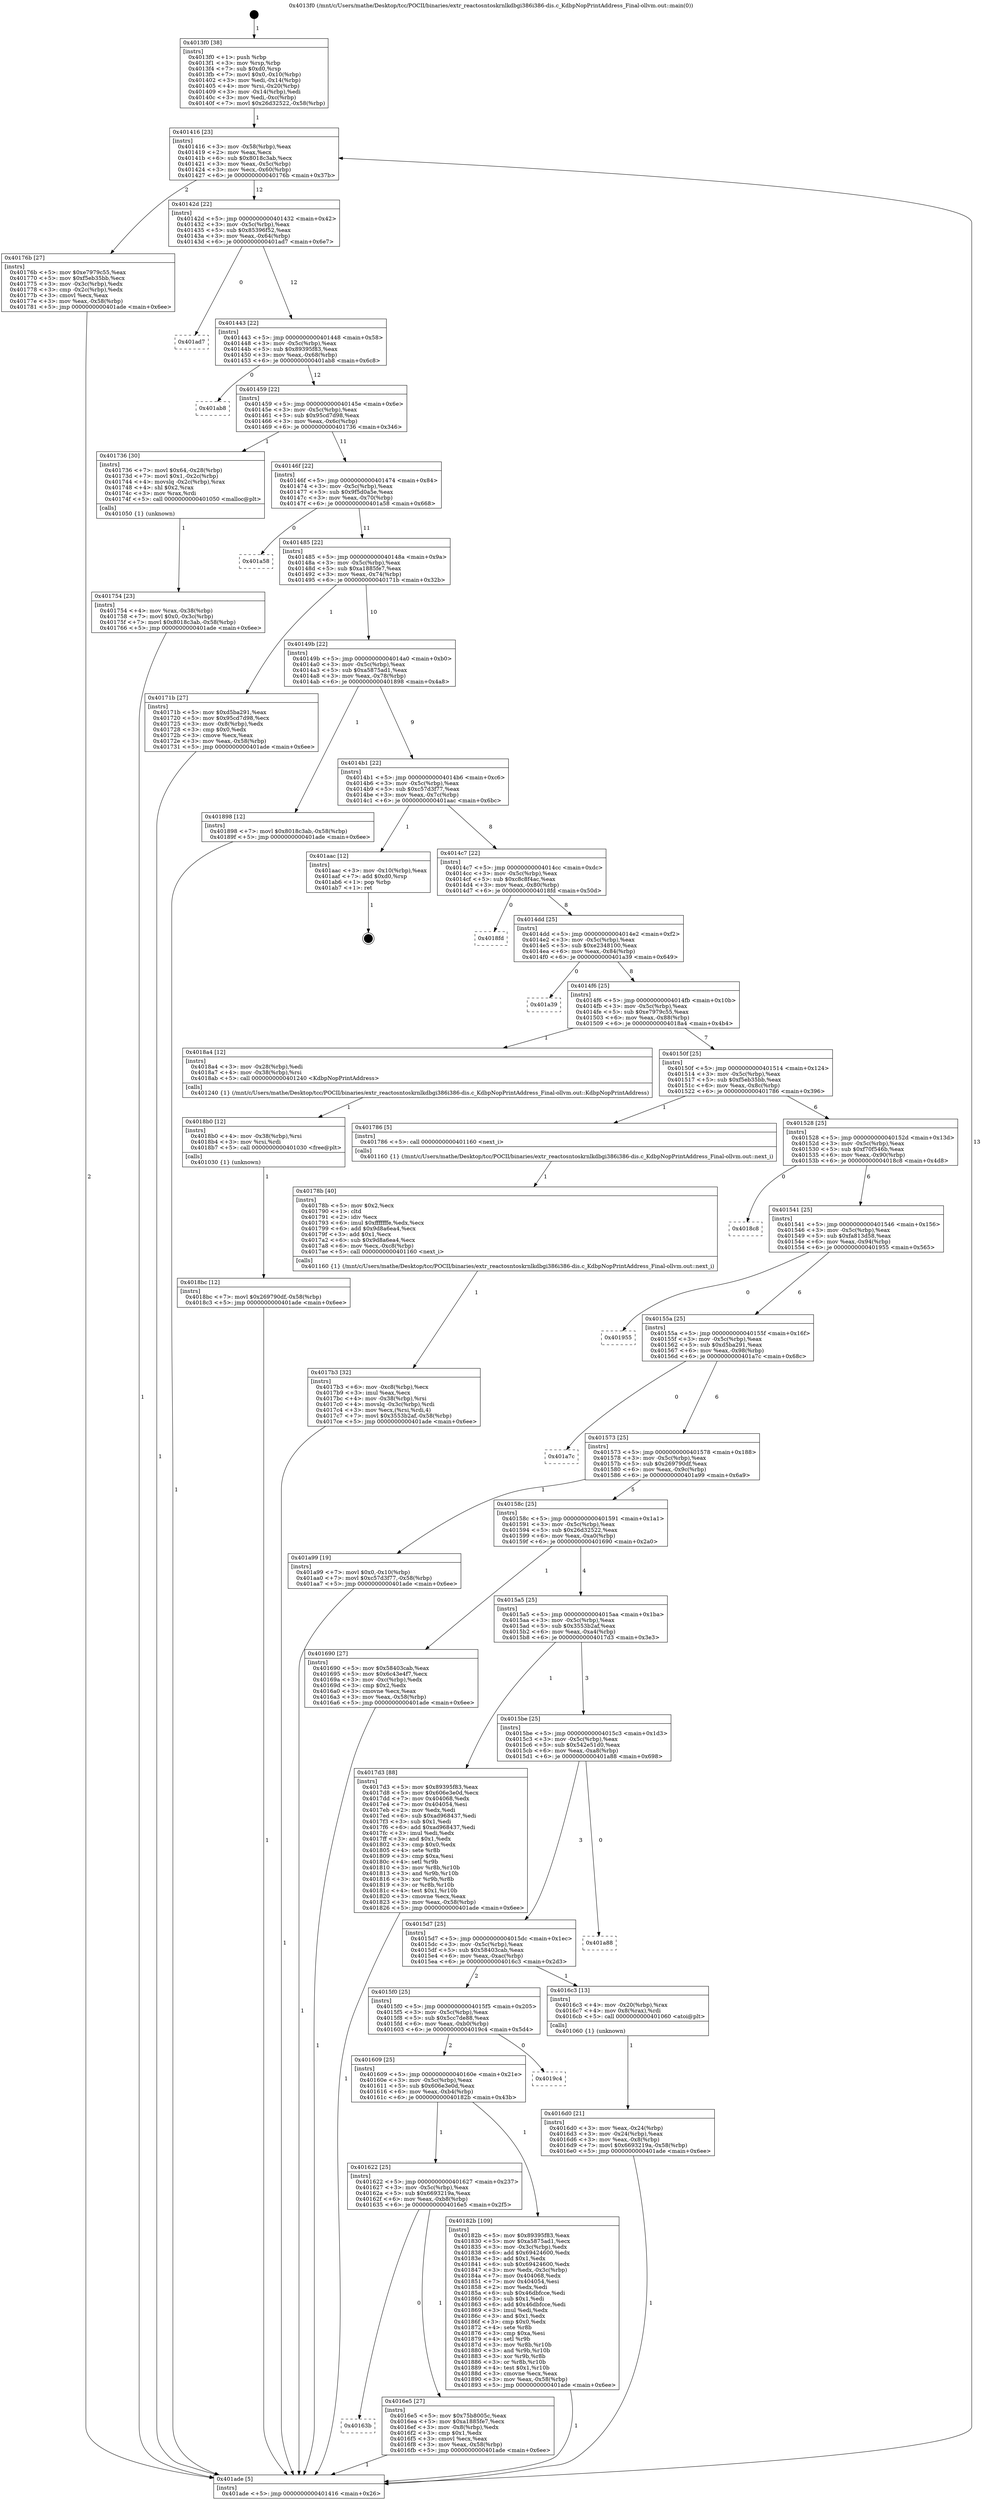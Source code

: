 digraph "0x4013f0" {
  label = "0x4013f0 (/mnt/c/Users/mathe/Desktop/tcc/POCII/binaries/extr_reactosntoskrnlkdbgi386i386-dis.c_KdbpNopPrintAddress_Final-ollvm.out::main(0))"
  labelloc = "t"
  node[shape=record]

  Entry [label="",width=0.3,height=0.3,shape=circle,fillcolor=black,style=filled]
  "0x401416" [label="{
     0x401416 [23]\l
     | [instrs]\l
     &nbsp;&nbsp;0x401416 \<+3\>: mov -0x58(%rbp),%eax\l
     &nbsp;&nbsp;0x401419 \<+2\>: mov %eax,%ecx\l
     &nbsp;&nbsp;0x40141b \<+6\>: sub $0x8018c3ab,%ecx\l
     &nbsp;&nbsp;0x401421 \<+3\>: mov %eax,-0x5c(%rbp)\l
     &nbsp;&nbsp;0x401424 \<+3\>: mov %ecx,-0x60(%rbp)\l
     &nbsp;&nbsp;0x401427 \<+6\>: je 000000000040176b \<main+0x37b\>\l
  }"]
  "0x40176b" [label="{
     0x40176b [27]\l
     | [instrs]\l
     &nbsp;&nbsp;0x40176b \<+5\>: mov $0xe7979c55,%eax\l
     &nbsp;&nbsp;0x401770 \<+5\>: mov $0xf5eb35bb,%ecx\l
     &nbsp;&nbsp;0x401775 \<+3\>: mov -0x3c(%rbp),%edx\l
     &nbsp;&nbsp;0x401778 \<+3\>: cmp -0x2c(%rbp),%edx\l
     &nbsp;&nbsp;0x40177b \<+3\>: cmovl %ecx,%eax\l
     &nbsp;&nbsp;0x40177e \<+3\>: mov %eax,-0x58(%rbp)\l
     &nbsp;&nbsp;0x401781 \<+5\>: jmp 0000000000401ade \<main+0x6ee\>\l
  }"]
  "0x40142d" [label="{
     0x40142d [22]\l
     | [instrs]\l
     &nbsp;&nbsp;0x40142d \<+5\>: jmp 0000000000401432 \<main+0x42\>\l
     &nbsp;&nbsp;0x401432 \<+3\>: mov -0x5c(%rbp),%eax\l
     &nbsp;&nbsp;0x401435 \<+5\>: sub $0x85396f52,%eax\l
     &nbsp;&nbsp;0x40143a \<+3\>: mov %eax,-0x64(%rbp)\l
     &nbsp;&nbsp;0x40143d \<+6\>: je 0000000000401ad7 \<main+0x6e7\>\l
  }"]
  Exit [label="",width=0.3,height=0.3,shape=circle,fillcolor=black,style=filled,peripheries=2]
  "0x401ad7" [label="{
     0x401ad7\l
  }", style=dashed]
  "0x401443" [label="{
     0x401443 [22]\l
     | [instrs]\l
     &nbsp;&nbsp;0x401443 \<+5\>: jmp 0000000000401448 \<main+0x58\>\l
     &nbsp;&nbsp;0x401448 \<+3\>: mov -0x5c(%rbp),%eax\l
     &nbsp;&nbsp;0x40144b \<+5\>: sub $0x89395f83,%eax\l
     &nbsp;&nbsp;0x401450 \<+3\>: mov %eax,-0x68(%rbp)\l
     &nbsp;&nbsp;0x401453 \<+6\>: je 0000000000401ab8 \<main+0x6c8\>\l
  }"]
  "0x4018bc" [label="{
     0x4018bc [12]\l
     | [instrs]\l
     &nbsp;&nbsp;0x4018bc \<+7\>: movl $0x269790df,-0x58(%rbp)\l
     &nbsp;&nbsp;0x4018c3 \<+5\>: jmp 0000000000401ade \<main+0x6ee\>\l
  }"]
  "0x401ab8" [label="{
     0x401ab8\l
  }", style=dashed]
  "0x401459" [label="{
     0x401459 [22]\l
     | [instrs]\l
     &nbsp;&nbsp;0x401459 \<+5\>: jmp 000000000040145e \<main+0x6e\>\l
     &nbsp;&nbsp;0x40145e \<+3\>: mov -0x5c(%rbp),%eax\l
     &nbsp;&nbsp;0x401461 \<+5\>: sub $0x95cd7d98,%eax\l
     &nbsp;&nbsp;0x401466 \<+3\>: mov %eax,-0x6c(%rbp)\l
     &nbsp;&nbsp;0x401469 \<+6\>: je 0000000000401736 \<main+0x346\>\l
  }"]
  "0x4018b0" [label="{
     0x4018b0 [12]\l
     | [instrs]\l
     &nbsp;&nbsp;0x4018b0 \<+4\>: mov -0x38(%rbp),%rsi\l
     &nbsp;&nbsp;0x4018b4 \<+3\>: mov %rsi,%rdi\l
     &nbsp;&nbsp;0x4018b7 \<+5\>: call 0000000000401030 \<free@plt\>\l
     | [calls]\l
     &nbsp;&nbsp;0x401030 \{1\} (unknown)\l
  }"]
  "0x401736" [label="{
     0x401736 [30]\l
     | [instrs]\l
     &nbsp;&nbsp;0x401736 \<+7\>: movl $0x64,-0x28(%rbp)\l
     &nbsp;&nbsp;0x40173d \<+7\>: movl $0x1,-0x2c(%rbp)\l
     &nbsp;&nbsp;0x401744 \<+4\>: movslq -0x2c(%rbp),%rax\l
     &nbsp;&nbsp;0x401748 \<+4\>: shl $0x2,%rax\l
     &nbsp;&nbsp;0x40174c \<+3\>: mov %rax,%rdi\l
     &nbsp;&nbsp;0x40174f \<+5\>: call 0000000000401050 \<malloc@plt\>\l
     | [calls]\l
     &nbsp;&nbsp;0x401050 \{1\} (unknown)\l
  }"]
  "0x40146f" [label="{
     0x40146f [22]\l
     | [instrs]\l
     &nbsp;&nbsp;0x40146f \<+5\>: jmp 0000000000401474 \<main+0x84\>\l
     &nbsp;&nbsp;0x401474 \<+3\>: mov -0x5c(%rbp),%eax\l
     &nbsp;&nbsp;0x401477 \<+5\>: sub $0x9f5d0a5e,%eax\l
     &nbsp;&nbsp;0x40147c \<+3\>: mov %eax,-0x70(%rbp)\l
     &nbsp;&nbsp;0x40147f \<+6\>: je 0000000000401a58 \<main+0x668\>\l
  }"]
  "0x4017b3" [label="{
     0x4017b3 [32]\l
     | [instrs]\l
     &nbsp;&nbsp;0x4017b3 \<+6\>: mov -0xc8(%rbp),%ecx\l
     &nbsp;&nbsp;0x4017b9 \<+3\>: imul %eax,%ecx\l
     &nbsp;&nbsp;0x4017bc \<+4\>: mov -0x38(%rbp),%rsi\l
     &nbsp;&nbsp;0x4017c0 \<+4\>: movslq -0x3c(%rbp),%rdi\l
     &nbsp;&nbsp;0x4017c4 \<+3\>: mov %ecx,(%rsi,%rdi,4)\l
     &nbsp;&nbsp;0x4017c7 \<+7\>: movl $0x3553b2af,-0x58(%rbp)\l
     &nbsp;&nbsp;0x4017ce \<+5\>: jmp 0000000000401ade \<main+0x6ee\>\l
  }"]
  "0x401a58" [label="{
     0x401a58\l
  }", style=dashed]
  "0x401485" [label="{
     0x401485 [22]\l
     | [instrs]\l
     &nbsp;&nbsp;0x401485 \<+5\>: jmp 000000000040148a \<main+0x9a\>\l
     &nbsp;&nbsp;0x40148a \<+3\>: mov -0x5c(%rbp),%eax\l
     &nbsp;&nbsp;0x40148d \<+5\>: sub $0xa1885fe7,%eax\l
     &nbsp;&nbsp;0x401492 \<+3\>: mov %eax,-0x74(%rbp)\l
     &nbsp;&nbsp;0x401495 \<+6\>: je 000000000040171b \<main+0x32b\>\l
  }"]
  "0x40178b" [label="{
     0x40178b [40]\l
     | [instrs]\l
     &nbsp;&nbsp;0x40178b \<+5\>: mov $0x2,%ecx\l
     &nbsp;&nbsp;0x401790 \<+1\>: cltd\l
     &nbsp;&nbsp;0x401791 \<+2\>: idiv %ecx\l
     &nbsp;&nbsp;0x401793 \<+6\>: imul $0xfffffffe,%edx,%ecx\l
     &nbsp;&nbsp;0x401799 \<+6\>: add $0x9d8a6ea4,%ecx\l
     &nbsp;&nbsp;0x40179f \<+3\>: add $0x1,%ecx\l
     &nbsp;&nbsp;0x4017a2 \<+6\>: sub $0x9d8a6ea4,%ecx\l
     &nbsp;&nbsp;0x4017a8 \<+6\>: mov %ecx,-0xc8(%rbp)\l
     &nbsp;&nbsp;0x4017ae \<+5\>: call 0000000000401160 \<next_i\>\l
     | [calls]\l
     &nbsp;&nbsp;0x401160 \{1\} (/mnt/c/Users/mathe/Desktop/tcc/POCII/binaries/extr_reactosntoskrnlkdbgi386i386-dis.c_KdbpNopPrintAddress_Final-ollvm.out::next_i)\l
  }"]
  "0x40171b" [label="{
     0x40171b [27]\l
     | [instrs]\l
     &nbsp;&nbsp;0x40171b \<+5\>: mov $0xd5ba291,%eax\l
     &nbsp;&nbsp;0x401720 \<+5\>: mov $0x95cd7d98,%ecx\l
     &nbsp;&nbsp;0x401725 \<+3\>: mov -0x8(%rbp),%edx\l
     &nbsp;&nbsp;0x401728 \<+3\>: cmp $0x0,%edx\l
     &nbsp;&nbsp;0x40172b \<+3\>: cmove %ecx,%eax\l
     &nbsp;&nbsp;0x40172e \<+3\>: mov %eax,-0x58(%rbp)\l
     &nbsp;&nbsp;0x401731 \<+5\>: jmp 0000000000401ade \<main+0x6ee\>\l
  }"]
  "0x40149b" [label="{
     0x40149b [22]\l
     | [instrs]\l
     &nbsp;&nbsp;0x40149b \<+5\>: jmp 00000000004014a0 \<main+0xb0\>\l
     &nbsp;&nbsp;0x4014a0 \<+3\>: mov -0x5c(%rbp),%eax\l
     &nbsp;&nbsp;0x4014a3 \<+5\>: sub $0xa5875ad1,%eax\l
     &nbsp;&nbsp;0x4014a8 \<+3\>: mov %eax,-0x78(%rbp)\l
     &nbsp;&nbsp;0x4014ab \<+6\>: je 0000000000401898 \<main+0x4a8\>\l
  }"]
  "0x401754" [label="{
     0x401754 [23]\l
     | [instrs]\l
     &nbsp;&nbsp;0x401754 \<+4\>: mov %rax,-0x38(%rbp)\l
     &nbsp;&nbsp;0x401758 \<+7\>: movl $0x0,-0x3c(%rbp)\l
     &nbsp;&nbsp;0x40175f \<+7\>: movl $0x8018c3ab,-0x58(%rbp)\l
     &nbsp;&nbsp;0x401766 \<+5\>: jmp 0000000000401ade \<main+0x6ee\>\l
  }"]
  "0x401898" [label="{
     0x401898 [12]\l
     | [instrs]\l
     &nbsp;&nbsp;0x401898 \<+7\>: movl $0x8018c3ab,-0x58(%rbp)\l
     &nbsp;&nbsp;0x40189f \<+5\>: jmp 0000000000401ade \<main+0x6ee\>\l
  }"]
  "0x4014b1" [label="{
     0x4014b1 [22]\l
     | [instrs]\l
     &nbsp;&nbsp;0x4014b1 \<+5\>: jmp 00000000004014b6 \<main+0xc6\>\l
     &nbsp;&nbsp;0x4014b6 \<+3\>: mov -0x5c(%rbp),%eax\l
     &nbsp;&nbsp;0x4014b9 \<+5\>: sub $0xc57d3f77,%eax\l
     &nbsp;&nbsp;0x4014be \<+3\>: mov %eax,-0x7c(%rbp)\l
     &nbsp;&nbsp;0x4014c1 \<+6\>: je 0000000000401aac \<main+0x6bc\>\l
  }"]
  "0x40163b" [label="{
     0x40163b\l
  }", style=dashed]
  "0x401aac" [label="{
     0x401aac [12]\l
     | [instrs]\l
     &nbsp;&nbsp;0x401aac \<+3\>: mov -0x10(%rbp),%eax\l
     &nbsp;&nbsp;0x401aaf \<+7\>: add $0xd0,%rsp\l
     &nbsp;&nbsp;0x401ab6 \<+1\>: pop %rbp\l
     &nbsp;&nbsp;0x401ab7 \<+1\>: ret\l
  }"]
  "0x4014c7" [label="{
     0x4014c7 [22]\l
     | [instrs]\l
     &nbsp;&nbsp;0x4014c7 \<+5\>: jmp 00000000004014cc \<main+0xdc\>\l
     &nbsp;&nbsp;0x4014cc \<+3\>: mov -0x5c(%rbp),%eax\l
     &nbsp;&nbsp;0x4014cf \<+5\>: sub $0xc8c8f4ac,%eax\l
     &nbsp;&nbsp;0x4014d4 \<+3\>: mov %eax,-0x80(%rbp)\l
     &nbsp;&nbsp;0x4014d7 \<+6\>: je 00000000004018fd \<main+0x50d\>\l
  }"]
  "0x4016e5" [label="{
     0x4016e5 [27]\l
     | [instrs]\l
     &nbsp;&nbsp;0x4016e5 \<+5\>: mov $0x75b8005c,%eax\l
     &nbsp;&nbsp;0x4016ea \<+5\>: mov $0xa1885fe7,%ecx\l
     &nbsp;&nbsp;0x4016ef \<+3\>: mov -0x8(%rbp),%edx\l
     &nbsp;&nbsp;0x4016f2 \<+3\>: cmp $0x1,%edx\l
     &nbsp;&nbsp;0x4016f5 \<+3\>: cmovl %ecx,%eax\l
     &nbsp;&nbsp;0x4016f8 \<+3\>: mov %eax,-0x58(%rbp)\l
     &nbsp;&nbsp;0x4016fb \<+5\>: jmp 0000000000401ade \<main+0x6ee\>\l
  }"]
  "0x4018fd" [label="{
     0x4018fd\l
  }", style=dashed]
  "0x4014dd" [label="{
     0x4014dd [25]\l
     | [instrs]\l
     &nbsp;&nbsp;0x4014dd \<+5\>: jmp 00000000004014e2 \<main+0xf2\>\l
     &nbsp;&nbsp;0x4014e2 \<+3\>: mov -0x5c(%rbp),%eax\l
     &nbsp;&nbsp;0x4014e5 \<+5\>: sub $0xe2348100,%eax\l
     &nbsp;&nbsp;0x4014ea \<+6\>: mov %eax,-0x84(%rbp)\l
     &nbsp;&nbsp;0x4014f0 \<+6\>: je 0000000000401a39 \<main+0x649\>\l
  }"]
  "0x401622" [label="{
     0x401622 [25]\l
     | [instrs]\l
     &nbsp;&nbsp;0x401622 \<+5\>: jmp 0000000000401627 \<main+0x237\>\l
     &nbsp;&nbsp;0x401627 \<+3\>: mov -0x5c(%rbp),%eax\l
     &nbsp;&nbsp;0x40162a \<+5\>: sub $0x6693219a,%eax\l
     &nbsp;&nbsp;0x40162f \<+6\>: mov %eax,-0xb8(%rbp)\l
     &nbsp;&nbsp;0x401635 \<+6\>: je 00000000004016e5 \<main+0x2f5\>\l
  }"]
  "0x401a39" [label="{
     0x401a39\l
  }", style=dashed]
  "0x4014f6" [label="{
     0x4014f6 [25]\l
     | [instrs]\l
     &nbsp;&nbsp;0x4014f6 \<+5\>: jmp 00000000004014fb \<main+0x10b\>\l
     &nbsp;&nbsp;0x4014fb \<+3\>: mov -0x5c(%rbp),%eax\l
     &nbsp;&nbsp;0x4014fe \<+5\>: sub $0xe7979c55,%eax\l
     &nbsp;&nbsp;0x401503 \<+6\>: mov %eax,-0x88(%rbp)\l
     &nbsp;&nbsp;0x401509 \<+6\>: je 00000000004018a4 \<main+0x4b4\>\l
  }"]
  "0x40182b" [label="{
     0x40182b [109]\l
     | [instrs]\l
     &nbsp;&nbsp;0x40182b \<+5\>: mov $0x89395f83,%eax\l
     &nbsp;&nbsp;0x401830 \<+5\>: mov $0xa5875ad1,%ecx\l
     &nbsp;&nbsp;0x401835 \<+3\>: mov -0x3c(%rbp),%edx\l
     &nbsp;&nbsp;0x401838 \<+6\>: add $0x69424600,%edx\l
     &nbsp;&nbsp;0x40183e \<+3\>: add $0x1,%edx\l
     &nbsp;&nbsp;0x401841 \<+6\>: sub $0x69424600,%edx\l
     &nbsp;&nbsp;0x401847 \<+3\>: mov %edx,-0x3c(%rbp)\l
     &nbsp;&nbsp;0x40184a \<+7\>: mov 0x404068,%edx\l
     &nbsp;&nbsp;0x401851 \<+7\>: mov 0x404054,%esi\l
     &nbsp;&nbsp;0x401858 \<+2\>: mov %edx,%edi\l
     &nbsp;&nbsp;0x40185a \<+6\>: sub $0x46dbfcce,%edi\l
     &nbsp;&nbsp;0x401860 \<+3\>: sub $0x1,%edi\l
     &nbsp;&nbsp;0x401863 \<+6\>: add $0x46dbfcce,%edi\l
     &nbsp;&nbsp;0x401869 \<+3\>: imul %edi,%edx\l
     &nbsp;&nbsp;0x40186c \<+3\>: and $0x1,%edx\l
     &nbsp;&nbsp;0x40186f \<+3\>: cmp $0x0,%edx\l
     &nbsp;&nbsp;0x401872 \<+4\>: sete %r8b\l
     &nbsp;&nbsp;0x401876 \<+3\>: cmp $0xa,%esi\l
     &nbsp;&nbsp;0x401879 \<+4\>: setl %r9b\l
     &nbsp;&nbsp;0x40187d \<+3\>: mov %r8b,%r10b\l
     &nbsp;&nbsp;0x401880 \<+3\>: and %r9b,%r10b\l
     &nbsp;&nbsp;0x401883 \<+3\>: xor %r9b,%r8b\l
     &nbsp;&nbsp;0x401886 \<+3\>: or %r8b,%r10b\l
     &nbsp;&nbsp;0x401889 \<+4\>: test $0x1,%r10b\l
     &nbsp;&nbsp;0x40188d \<+3\>: cmovne %ecx,%eax\l
     &nbsp;&nbsp;0x401890 \<+3\>: mov %eax,-0x58(%rbp)\l
     &nbsp;&nbsp;0x401893 \<+5\>: jmp 0000000000401ade \<main+0x6ee\>\l
  }"]
  "0x4018a4" [label="{
     0x4018a4 [12]\l
     | [instrs]\l
     &nbsp;&nbsp;0x4018a4 \<+3\>: mov -0x28(%rbp),%edi\l
     &nbsp;&nbsp;0x4018a7 \<+4\>: mov -0x38(%rbp),%rsi\l
     &nbsp;&nbsp;0x4018ab \<+5\>: call 0000000000401240 \<KdbpNopPrintAddress\>\l
     | [calls]\l
     &nbsp;&nbsp;0x401240 \{1\} (/mnt/c/Users/mathe/Desktop/tcc/POCII/binaries/extr_reactosntoskrnlkdbgi386i386-dis.c_KdbpNopPrintAddress_Final-ollvm.out::KdbpNopPrintAddress)\l
  }"]
  "0x40150f" [label="{
     0x40150f [25]\l
     | [instrs]\l
     &nbsp;&nbsp;0x40150f \<+5\>: jmp 0000000000401514 \<main+0x124\>\l
     &nbsp;&nbsp;0x401514 \<+3\>: mov -0x5c(%rbp),%eax\l
     &nbsp;&nbsp;0x401517 \<+5\>: sub $0xf5eb35bb,%eax\l
     &nbsp;&nbsp;0x40151c \<+6\>: mov %eax,-0x8c(%rbp)\l
     &nbsp;&nbsp;0x401522 \<+6\>: je 0000000000401786 \<main+0x396\>\l
  }"]
  "0x401609" [label="{
     0x401609 [25]\l
     | [instrs]\l
     &nbsp;&nbsp;0x401609 \<+5\>: jmp 000000000040160e \<main+0x21e\>\l
     &nbsp;&nbsp;0x40160e \<+3\>: mov -0x5c(%rbp),%eax\l
     &nbsp;&nbsp;0x401611 \<+5\>: sub $0x606e3e0d,%eax\l
     &nbsp;&nbsp;0x401616 \<+6\>: mov %eax,-0xb4(%rbp)\l
     &nbsp;&nbsp;0x40161c \<+6\>: je 000000000040182b \<main+0x43b\>\l
  }"]
  "0x401786" [label="{
     0x401786 [5]\l
     | [instrs]\l
     &nbsp;&nbsp;0x401786 \<+5\>: call 0000000000401160 \<next_i\>\l
     | [calls]\l
     &nbsp;&nbsp;0x401160 \{1\} (/mnt/c/Users/mathe/Desktop/tcc/POCII/binaries/extr_reactosntoskrnlkdbgi386i386-dis.c_KdbpNopPrintAddress_Final-ollvm.out::next_i)\l
  }"]
  "0x401528" [label="{
     0x401528 [25]\l
     | [instrs]\l
     &nbsp;&nbsp;0x401528 \<+5\>: jmp 000000000040152d \<main+0x13d\>\l
     &nbsp;&nbsp;0x40152d \<+3\>: mov -0x5c(%rbp),%eax\l
     &nbsp;&nbsp;0x401530 \<+5\>: sub $0xf70f546b,%eax\l
     &nbsp;&nbsp;0x401535 \<+6\>: mov %eax,-0x90(%rbp)\l
     &nbsp;&nbsp;0x40153b \<+6\>: je 00000000004018c8 \<main+0x4d8\>\l
  }"]
  "0x4019c4" [label="{
     0x4019c4\l
  }", style=dashed]
  "0x4018c8" [label="{
     0x4018c8\l
  }", style=dashed]
  "0x401541" [label="{
     0x401541 [25]\l
     | [instrs]\l
     &nbsp;&nbsp;0x401541 \<+5\>: jmp 0000000000401546 \<main+0x156\>\l
     &nbsp;&nbsp;0x401546 \<+3\>: mov -0x5c(%rbp),%eax\l
     &nbsp;&nbsp;0x401549 \<+5\>: sub $0xfa813d58,%eax\l
     &nbsp;&nbsp;0x40154e \<+6\>: mov %eax,-0x94(%rbp)\l
     &nbsp;&nbsp;0x401554 \<+6\>: je 0000000000401955 \<main+0x565\>\l
  }"]
  "0x4016d0" [label="{
     0x4016d0 [21]\l
     | [instrs]\l
     &nbsp;&nbsp;0x4016d0 \<+3\>: mov %eax,-0x24(%rbp)\l
     &nbsp;&nbsp;0x4016d3 \<+3\>: mov -0x24(%rbp),%eax\l
     &nbsp;&nbsp;0x4016d6 \<+3\>: mov %eax,-0x8(%rbp)\l
     &nbsp;&nbsp;0x4016d9 \<+7\>: movl $0x6693219a,-0x58(%rbp)\l
     &nbsp;&nbsp;0x4016e0 \<+5\>: jmp 0000000000401ade \<main+0x6ee\>\l
  }"]
  "0x401955" [label="{
     0x401955\l
  }", style=dashed]
  "0x40155a" [label="{
     0x40155a [25]\l
     | [instrs]\l
     &nbsp;&nbsp;0x40155a \<+5\>: jmp 000000000040155f \<main+0x16f\>\l
     &nbsp;&nbsp;0x40155f \<+3\>: mov -0x5c(%rbp),%eax\l
     &nbsp;&nbsp;0x401562 \<+5\>: sub $0xd5ba291,%eax\l
     &nbsp;&nbsp;0x401567 \<+6\>: mov %eax,-0x98(%rbp)\l
     &nbsp;&nbsp;0x40156d \<+6\>: je 0000000000401a7c \<main+0x68c\>\l
  }"]
  "0x4015f0" [label="{
     0x4015f0 [25]\l
     | [instrs]\l
     &nbsp;&nbsp;0x4015f0 \<+5\>: jmp 00000000004015f5 \<main+0x205\>\l
     &nbsp;&nbsp;0x4015f5 \<+3\>: mov -0x5c(%rbp),%eax\l
     &nbsp;&nbsp;0x4015f8 \<+5\>: sub $0x5cc7de88,%eax\l
     &nbsp;&nbsp;0x4015fd \<+6\>: mov %eax,-0xb0(%rbp)\l
     &nbsp;&nbsp;0x401603 \<+6\>: je 00000000004019c4 \<main+0x5d4\>\l
  }"]
  "0x401a7c" [label="{
     0x401a7c\l
  }", style=dashed]
  "0x401573" [label="{
     0x401573 [25]\l
     | [instrs]\l
     &nbsp;&nbsp;0x401573 \<+5\>: jmp 0000000000401578 \<main+0x188\>\l
     &nbsp;&nbsp;0x401578 \<+3\>: mov -0x5c(%rbp),%eax\l
     &nbsp;&nbsp;0x40157b \<+5\>: sub $0x269790df,%eax\l
     &nbsp;&nbsp;0x401580 \<+6\>: mov %eax,-0x9c(%rbp)\l
     &nbsp;&nbsp;0x401586 \<+6\>: je 0000000000401a99 \<main+0x6a9\>\l
  }"]
  "0x4016c3" [label="{
     0x4016c3 [13]\l
     | [instrs]\l
     &nbsp;&nbsp;0x4016c3 \<+4\>: mov -0x20(%rbp),%rax\l
     &nbsp;&nbsp;0x4016c7 \<+4\>: mov 0x8(%rax),%rdi\l
     &nbsp;&nbsp;0x4016cb \<+5\>: call 0000000000401060 \<atoi@plt\>\l
     | [calls]\l
     &nbsp;&nbsp;0x401060 \{1\} (unknown)\l
  }"]
  "0x401a99" [label="{
     0x401a99 [19]\l
     | [instrs]\l
     &nbsp;&nbsp;0x401a99 \<+7\>: movl $0x0,-0x10(%rbp)\l
     &nbsp;&nbsp;0x401aa0 \<+7\>: movl $0xc57d3f77,-0x58(%rbp)\l
     &nbsp;&nbsp;0x401aa7 \<+5\>: jmp 0000000000401ade \<main+0x6ee\>\l
  }"]
  "0x40158c" [label="{
     0x40158c [25]\l
     | [instrs]\l
     &nbsp;&nbsp;0x40158c \<+5\>: jmp 0000000000401591 \<main+0x1a1\>\l
     &nbsp;&nbsp;0x401591 \<+3\>: mov -0x5c(%rbp),%eax\l
     &nbsp;&nbsp;0x401594 \<+5\>: sub $0x26d32522,%eax\l
     &nbsp;&nbsp;0x401599 \<+6\>: mov %eax,-0xa0(%rbp)\l
     &nbsp;&nbsp;0x40159f \<+6\>: je 0000000000401690 \<main+0x2a0\>\l
  }"]
  "0x4015d7" [label="{
     0x4015d7 [25]\l
     | [instrs]\l
     &nbsp;&nbsp;0x4015d7 \<+5\>: jmp 00000000004015dc \<main+0x1ec\>\l
     &nbsp;&nbsp;0x4015dc \<+3\>: mov -0x5c(%rbp),%eax\l
     &nbsp;&nbsp;0x4015df \<+5\>: sub $0x58403cab,%eax\l
     &nbsp;&nbsp;0x4015e4 \<+6\>: mov %eax,-0xac(%rbp)\l
     &nbsp;&nbsp;0x4015ea \<+6\>: je 00000000004016c3 \<main+0x2d3\>\l
  }"]
  "0x401690" [label="{
     0x401690 [27]\l
     | [instrs]\l
     &nbsp;&nbsp;0x401690 \<+5\>: mov $0x58403cab,%eax\l
     &nbsp;&nbsp;0x401695 \<+5\>: mov $0x6c43e4f7,%ecx\l
     &nbsp;&nbsp;0x40169a \<+3\>: mov -0xc(%rbp),%edx\l
     &nbsp;&nbsp;0x40169d \<+3\>: cmp $0x2,%edx\l
     &nbsp;&nbsp;0x4016a0 \<+3\>: cmovne %ecx,%eax\l
     &nbsp;&nbsp;0x4016a3 \<+3\>: mov %eax,-0x58(%rbp)\l
     &nbsp;&nbsp;0x4016a6 \<+5\>: jmp 0000000000401ade \<main+0x6ee\>\l
  }"]
  "0x4015a5" [label="{
     0x4015a5 [25]\l
     | [instrs]\l
     &nbsp;&nbsp;0x4015a5 \<+5\>: jmp 00000000004015aa \<main+0x1ba\>\l
     &nbsp;&nbsp;0x4015aa \<+3\>: mov -0x5c(%rbp),%eax\l
     &nbsp;&nbsp;0x4015ad \<+5\>: sub $0x3553b2af,%eax\l
     &nbsp;&nbsp;0x4015b2 \<+6\>: mov %eax,-0xa4(%rbp)\l
     &nbsp;&nbsp;0x4015b8 \<+6\>: je 00000000004017d3 \<main+0x3e3\>\l
  }"]
  "0x401ade" [label="{
     0x401ade [5]\l
     | [instrs]\l
     &nbsp;&nbsp;0x401ade \<+5\>: jmp 0000000000401416 \<main+0x26\>\l
  }"]
  "0x4013f0" [label="{
     0x4013f0 [38]\l
     | [instrs]\l
     &nbsp;&nbsp;0x4013f0 \<+1\>: push %rbp\l
     &nbsp;&nbsp;0x4013f1 \<+3\>: mov %rsp,%rbp\l
     &nbsp;&nbsp;0x4013f4 \<+7\>: sub $0xd0,%rsp\l
     &nbsp;&nbsp;0x4013fb \<+7\>: movl $0x0,-0x10(%rbp)\l
     &nbsp;&nbsp;0x401402 \<+3\>: mov %edi,-0x14(%rbp)\l
     &nbsp;&nbsp;0x401405 \<+4\>: mov %rsi,-0x20(%rbp)\l
     &nbsp;&nbsp;0x401409 \<+3\>: mov -0x14(%rbp),%edi\l
     &nbsp;&nbsp;0x40140c \<+3\>: mov %edi,-0xc(%rbp)\l
     &nbsp;&nbsp;0x40140f \<+7\>: movl $0x26d32522,-0x58(%rbp)\l
  }"]
  "0x401a88" [label="{
     0x401a88\l
  }", style=dashed]
  "0x4017d3" [label="{
     0x4017d3 [88]\l
     | [instrs]\l
     &nbsp;&nbsp;0x4017d3 \<+5\>: mov $0x89395f83,%eax\l
     &nbsp;&nbsp;0x4017d8 \<+5\>: mov $0x606e3e0d,%ecx\l
     &nbsp;&nbsp;0x4017dd \<+7\>: mov 0x404068,%edx\l
     &nbsp;&nbsp;0x4017e4 \<+7\>: mov 0x404054,%esi\l
     &nbsp;&nbsp;0x4017eb \<+2\>: mov %edx,%edi\l
     &nbsp;&nbsp;0x4017ed \<+6\>: sub $0xad968437,%edi\l
     &nbsp;&nbsp;0x4017f3 \<+3\>: sub $0x1,%edi\l
     &nbsp;&nbsp;0x4017f6 \<+6\>: add $0xad968437,%edi\l
     &nbsp;&nbsp;0x4017fc \<+3\>: imul %edi,%edx\l
     &nbsp;&nbsp;0x4017ff \<+3\>: and $0x1,%edx\l
     &nbsp;&nbsp;0x401802 \<+3\>: cmp $0x0,%edx\l
     &nbsp;&nbsp;0x401805 \<+4\>: sete %r8b\l
     &nbsp;&nbsp;0x401809 \<+3\>: cmp $0xa,%esi\l
     &nbsp;&nbsp;0x40180c \<+4\>: setl %r9b\l
     &nbsp;&nbsp;0x401810 \<+3\>: mov %r8b,%r10b\l
     &nbsp;&nbsp;0x401813 \<+3\>: and %r9b,%r10b\l
     &nbsp;&nbsp;0x401816 \<+3\>: xor %r9b,%r8b\l
     &nbsp;&nbsp;0x401819 \<+3\>: or %r8b,%r10b\l
     &nbsp;&nbsp;0x40181c \<+4\>: test $0x1,%r10b\l
     &nbsp;&nbsp;0x401820 \<+3\>: cmovne %ecx,%eax\l
     &nbsp;&nbsp;0x401823 \<+3\>: mov %eax,-0x58(%rbp)\l
     &nbsp;&nbsp;0x401826 \<+5\>: jmp 0000000000401ade \<main+0x6ee\>\l
  }"]
  "0x4015be" [label="{
     0x4015be [25]\l
     | [instrs]\l
     &nbsp;&nbsp;0x4015be \<+5\>: jmp 00000000004015c3 \<main+0x1d3\>\l
     &nbsp;&nbsp;0x4015c3 \<+3\>: mov -0x5c(%rbp),%eax\l
     &nbsp;&nbsp;0x4015c6 \<+5\>: sub $0x542e51d0,%eax\l
     &nbsp;&nbsp;0x4015cb \<+6\>: mov %eax,-0xa8(%rbp)\l
     &nbsp;&nbsp;0x4015d1 \<+6\>: je 0000000000401a88 \<main+0x698\>\l
  }"]
  Entry -> "0x4013f0" [label=" 1"]
  "0x401416" -> "0x40176b" [label=" 2"]
  "0x401416" -> "0x40142d" [label=" 12"]
  "0x401aac" -> Exit [label=" 1"]
  "0x40142d" -> "0x401ad7" [label=" 0"]
  "0x40142d" -> "0x401443" [label=" 12"]
  "0x401a99" -> "0x401ade" [label=" 1"]
  "0x401443" -> "0x401ab8" [label=" 0"]
  "0x401443" -> "0x401459" [label=" 12"]
  "0x4018bc" -> "0x401ade" [label=" 1"]
  "0x401459" -> "0x401736" [label=" 1"]
  "0x401459" -> "0x40146f" [label=" 11"]
  "0x4018b0" -> "0x4018bc" [label=" 1"]
  "0x40146f" -> "0x401a58" [label=" 0"]
  "0x40146f" -> "0x401485" [label=" 11"]
  "0x4018a4" -> "0x4018b0" [label=" 1"]
  "0x401485" -> "0x40171b" [label=" 1"]
  "0x401485" -> "0x40149b" [label=" 10"]
  "0x401898" -> "0x401ade" [label=" 1"]
  "0x40149b" -> "0x401898" [label=" 1"]
  "0x40149b" -> "0x4014b1" [label=" 9"]
  "0x40182b" -> "0x401ade" [label=" 1"]
  "0x4014b1" -> "0x401aac" [label=" 1"]
  "0x4014b1" -> "0x4014c7" [label=" 8"]
  "0x4017d3" -> "0x401ade" [label=" 1"]
  "0x4014c7" -> "0x4018fd" [label=" 0"]
  "0x4014c7" -> "0x4014dd" [label=" 8"]
  "0x4017b3" -> "0x401ade" [label=" 1"]
  "0x4014dd" -> "0x401a39" [label=" 0"]
  "0x4014dd" -> "0x4014f6" [label=" 8"]
  "0x401786" -> "0x40178b" [label=" 1"]
  "0x4014f6" -> "0x4018a4" [label=" 1"]
  "0x4014f6" -> "0x40150f" [label=" 7"]
  "0x40176b" -> "0x401ade" [label=" 2"]
  "0x40150f" -> "0x401786" [label=" 1"]
  "0x40150f" -> "0x401528" [label=" 6"]
  "0x401736" -> "0x401754" [label=" 1"]
  "0x401528" -> "0x4018c8" [label=" 0"]
  "0x401528" -> "0x401541" [label=" 6"]
  "0x40171b" -> "0x401ade" [label=" 1"]
  "0x401541" -> "0x401955" [label=" 0"]
  "0x401541" -> "0x40155a" [label=" 6"]
  "0x401622" -> "0x40163b" [label=" 0"]
  "0x40155a" -> "0x401a7c" [label=" 0"]
  "0x40155a" -> "0x401573" [label=" 6"]
  "0x401622" -> "0x4016e5" [label=" 1"]
  "0x401573" -> "0x401a99" [label=" 1"]
  "0x401573" -> "0x40158c" [label=" 5"]
  "0x40178b" -> "0x4017b3" [label=" 1"]
  "0x40158c" -> "0x401690" [label=" 1"]
  "0x40158c" -> "0x4015a5" [label=" 4"]
  "0x401690" -> "0x401ade" [label=" 1"]
  "0x4013f0" -> "0x401416" [label=" 1"]
  "0x401ade" -> "0x401416" [label=" 13"]
  "0x401609" -> "0x40182b" [label=" 1"]
  "0x4015a5" -> "0x4017d3" [label=" 1"]
  "0x4015a5" -> "0x4015be" [label=" 3"]
  "0x401754" -> "0x401ade" [label=" 1"]
  "0x4015be" -> "0x401a88" [label=" 0"]
  "0x4015be" -> "0x4015d7" [label=" 3"]
  "0x401609" -> "0x401622" [label=" 1"]
  "0x4015d7" -> "0x4016c3" [label=" 1"]
  "0x4015d7" -> "0x4015f0" [label=" 2"]
  "0x4016c3" -> "0x4016d0" [label=" 1"]
  "0x4016d0" -> "0x401ade" [label=" 1"]
  "0x4016e5" -> "0x401ade" [label=" 1"]
  "0x4015f0" -> "0x4019c4" [label=" 0"]
  "0x4015f0" -> "0x401609" [label=" 2"]
}
